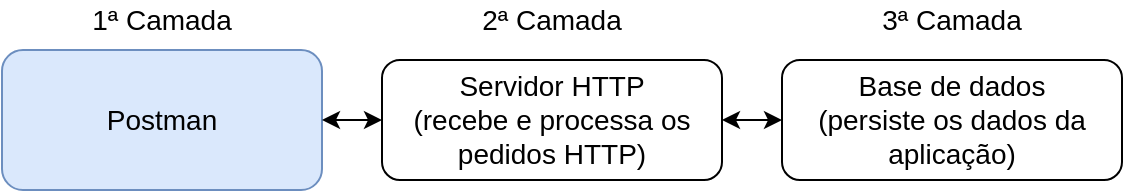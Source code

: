 <mxfile version="13.10.0" type="device"><diagram id="aamRQxt6Ukt-lOtJVv6k" name="Page-1"><mxGraphModel dx="1038" dy="500" grid="1" gridSize="10" guides="1" tooltips="1" connect="1" arrows="1" fold="1" page="1" pageScale="1" pageWidth="850" pageHeight="1100" math="0" shadow="0"><root><mxCell id="0"/><mxCell id="1" parent="0"/><mxCell id="siMQToNDXKzLdjB62kbE-1" value="Postman" style="rounded=1;whiteSpace=wrap;html=1;fontSize=14;fillColor=#dae8fc;strokeColor=#6c8ebf;" vertex="1" parent="1"><mxGeometry x="130" y="135" width="160" height="70" as="geometry"/></mxCell><mxCell id="siMQToNDXKzLdjB62kbE-2" value="Servidor HTTP&lt;br style=&quot;font-size: 14px;&quot;&gt;(recebe e processa os pedidos HTTP)" style="rounded=1;whiteSpace=wrap;html=1;fontSize=14;" vertex="1" parent="1"><mxGeometry x="320" y="140" width="170" height="60" as="geometry"/></mxCell><mxCell id="siMQToNDXKzLdjB62kbE-4" value="Base de dados&lt;br style=&quot;font-size: 14px;&quot;&gt;(persiste os dados da aplicação)" style="rounded=1;whiteSpace=wrap;html=1;fontSize=14;" vertex="1" parent="1"><mxGeometry x="520" y="140" width="170" height="60" as="geometry"/></mxCell><mxCell id="siMQToNDXKzLdjB62kbE-7" value="" style="endArrow=classic;startArrow=classic;html=1;exitX=1;exitY=0.5;exitDx=0;exitDy=0;entryX=0;entryY=0.5;entryDx=0;entryDy=0;fontSize=14;" edge="1" parent="1" source="siMQToNDXKzLdjB62kbE-1" target="siMQToNDXKzLdjB62kbE-2"><mxGeometry width="50" height="50" relative="1" as="geometry"><mxPoint x="400" y="260" as="sourcePoint"/><mxPoint x="450" y="210" as="targetPoint"/></mxGeometry></mxCell><mxCell id="siMQToNDXKzLdjB62kbE-8" value="" style="endArrow=classic;startArrow=classic;html=1;entryX=0;entryY=0.5;entryDx=0;entryDy=0;exitX=1;exitY=0.5;exitDx=0;exitDy=0;fontSize=14;" edge="1" parent="1" source="siMQToNDXKzLdjB62kbE-2" target="siMQToNDXKzLdjB62kbE-4"><mxGeometry width="50" height="50" relative="1" as="geometry"><mxPoint x="400" y="260" as="sourcePoint"/><mxPoint x="450" y="210" as="targetPoint"/></mxGeometry></mxCell><mxCell id="siMQToNDXKzLdjB62kbE-9" value="1ª Camada" style="text;html=1;strokeColor=none;fillColor=none;align=center;verticalAlign=middle;whiteSpace=wrap;rounded=0;fontSize=14;" vertex="1" parent="1"><mxGeometry x="150" y="110" width="120" height="20" as="geometry"/></mxCell><mxCell id="siMQToNDXKzLdjB62kbE-10" value="2ª Camada" style="text;html=1;strokeColor=none;fillColor=none;align=center;verticalAlign=middle;whiteSpace=wrap;rounded=0;fontSize=14;" vertex="1" parent="1"><mxGeometry x="345" y="110" width="120" height="20" as="geometry"/></mxCell><mxCell id="siMQToNDXKzLdjB62kbE-11" value="3ª Camada" style="text;html=1;strokeColor=none;fillColor=none;align=center;verticalAlign=middle;whiteSpace=wrap;rounded=0;fontSize=14;" vertex="1" parent="1"><mxGeometry x="545" y="110" width="120" height="20" as="geometry"/></mxCell></root></mxGraphModel></diagram></mxfile>